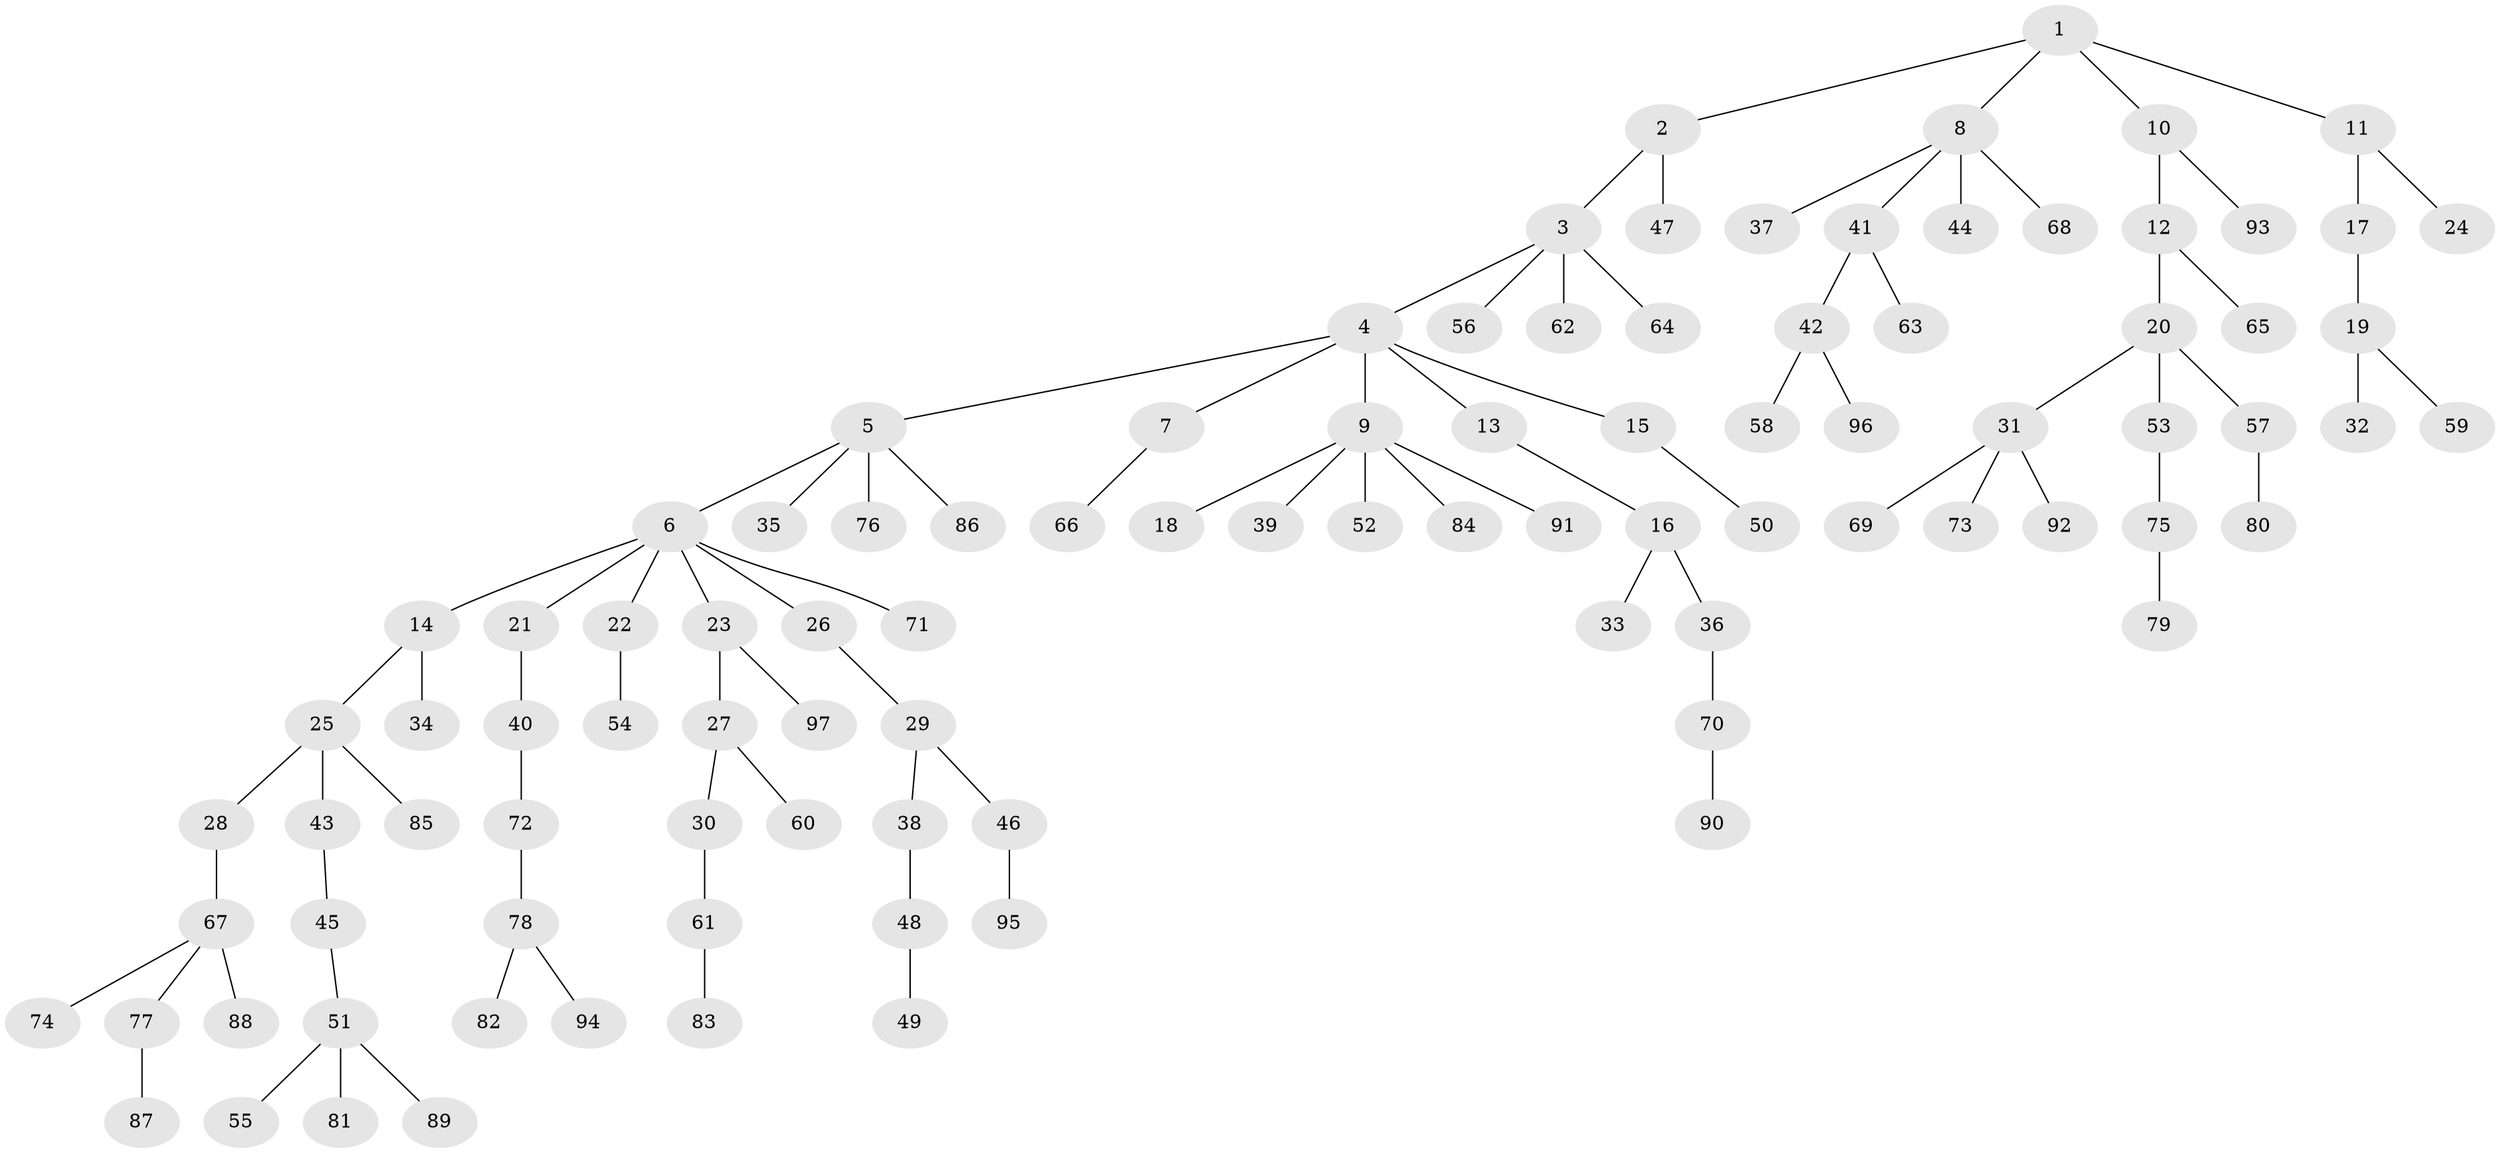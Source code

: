 // original degree distribution, {5: 0.014492753623188406, 3: 0.10869565217391304, 6: 0.028985507246376812, 8: 0.007246376811594203, 7: 0.007246376811594203, 1: 0.5072463768115942, 4: 0.07246376811594203, 2: 0.2536231884057971}
// Generated by graph-tools (version 1.1) at 2025/51/03/04/25 22:51:24]
// undirected, 97 vertices, 96 edges
graph export_dot {
  node [color=gray90,style=filled];
  1;
  2;
  3;
  4;
  5;
  6;
  7;
  8;
  9;
  10;
  11;
  12;
  13;
  14;
  15;
  16;
  17;
  18;
  19;
  20;
  21;
  22;
  23;
  24;
  25;
  26;
  27;
  28;
  29;
  30;
  31;
  32;
  33;
  34;
  35;
  36;
  37;
  38;
  39;
  40;
  41;
  42;
  43;
  44;
  45;
  46;
  47;
  48;
  49;
  50;
  51;
  52;
  53;
  54;
  55;
  56;
  57;
  58;
  59;
  60;
  61;
  62;
  63;
  64;
  65;
  66;
  67;
  68;
  69;
  70;
  71;
  72;
  73;
  74;
  75;
  76;
  77;
  78;
  79;
  80;
  81;
  82;
  83;
  84;
  85;
  86;
  87;
  88;
  89;
  90;
  91;
  92;
  93;
  94;
  95;
  96;
  97;
  1 -- 2 [weight=1.0];
  1 -- 8 [weight=1.0];
  1 -- 10 [weight=1.0];
  1 -- 11 [weight=1.0];
  2 -- 3 [weight=1.0];
  2 -- 47 [weight=1.0];
  3 -- 4 [weight=1.0];
  3 -- 56 [weight=1.0];
  3 -- 62 [weight=1.0];
  3 -- 64 [weight=1.0];
  4 -- 5 [weight=1.0];
  4 -- 7 [weight=1.0];
  4 -- 9 [weight=1.0];
  4 -- 13 [weight=1.0];
  4 -- 15 [weight=1.0];
  5 -- 6 [weight=1.0];
  5 -- 35 [weight=1.0];
  5 -- 76 [weight=1.0];
  5 -- 86 [weight=1.0];
  6 -- 14 [weight=1.0];
  6 -- 21 [weight=1.0];
  6 -- 22 [weight=1.0];
  6 -- 23 [weight=1.0];
  6 -- 26 [weight=1.0];
  6 -- 71 [weight=1.0];
  7 -- 66 [weight=1.0];
  8 -- 37 [weight=1.0];
  8 -- 41 [weight=1.0];
  8 -- 44 [weight=1.0];
  8 -- 68 [weight=1.0];
  9 -- 18 [weight=1.0];
  9 -- 39 [weight=1.0];
  9 -- 52 [weight=1.0];
  9 -- 84 [weight=1.0];
  9 -- 91 [weight=1.0];
  10 -- 12 [weight=1.0];
  10 -- 93 [weight=1.0];
  11 -- 17 [weight=1.0];
  11 -- 24 [weight=1.0];
  12 -- 20 [weight=1.0];
  12 -- 65 [weight=1.0];
  13 -- 16 [weight=1.0];
  14 -- 25 [weight=1.0];
  14 -- 34 [weight=1.0];
  15 -- 50 [weight=1.0];
  16 -- 33 [weight=1.0];
  16 -- 36 [weight=1.0];
  17 -- 19 [weight=1.0];
  19 -- 32 [weight=1.0];
  19 -- 59 [weight=1.0];
  20 -- 31 [weight=1.0];
  20 -- 53 [weight=1.0];
  20 -- 57 [weight=1.0];
  21 -- 40 [weight=1.0];
  22 -- 54 [weight=1.0];
  23 -- 27 [weight=1.0];
  23 -- 97 [weight=1.0];
  25 -- 28 [weight=1.0];
  25 -- 43 [weight=1.0];
  25 -- 85 [weight=1.0];
  26 -- 29 [weight=1.0];
  27 -- 30 [weight=1.0];
  27 -- 60 [weight=1.0];
  28 -- 67 [weight=1.0];
  29 -- 38 [weight=1.0];
  29 -- 46 [weight=1.0];
  30 -- 61 [weight=1.0];
  31 -- 69 [weight=1.0];
  31 -- 73 [weight=1.0];
  31 -- 92 [weight=1.0];
  36 -- 70 [weight=1.0];
  38 -- 48 [weight=1.0];
  40 -- 72 [weight=1.0];
  41 -- 42 [weight=1.0];
  41 -- 63 [weight=1.0];
  42 -- 58 [weight=1.0];
  42 -- 96 [weight=1.0];
  43 -- 45 [weight=1.0];
  45 -- 51 [weight=1.0];
  46 -- 95 [weight=1.0];
  48 -- 49 [weight=1.0];
  51 -- 55 [weight=1.0];
  51 -- 81 [weight=1.0];
  51 -- 89 [weight=1.0];
  53 -- 75 [weight=1.0];
  57 -- 80 [weight=1.0];
  61 -- 83 [weight=1.0];
  67 -- 74 [weight=1.0];
  67 -- 77 [weight=1.0];
  67 -- 88 [weight=1.0];
  70 -- 90 [weight=1.0];
  72 -- 78 [weight=1.0];
  75 -- 79 [weight=1.0];
  77 -- 87 [weight=1.0];
  78 -- 82 [weight=1.0];
  78 -- 94 [weight=1.0];
}
